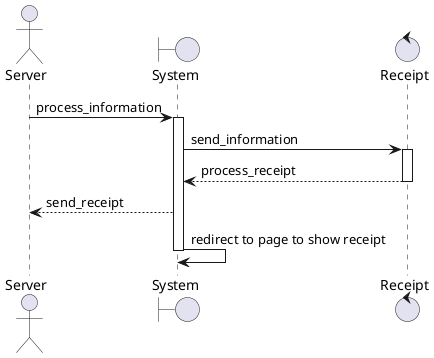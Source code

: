 @startuml receipt
actor Server
boundary System as system
control Receipt as receipt
Server -> system: process_information
activate system
system -> receipt: send_information
activate receipt
receipt --> system: process_receipt
deactivate receipt
system --> Server: send_receipt
system -> system: redirect to page to show receipt
deactivate system
@enduml
